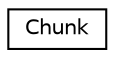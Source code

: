 digraph "Graphical Class Hierarchy"
{
  edge [fontname="Helvetica",fontsize="10",labelfontname="Helvetica",labelfontsize="10"];
  node [fontname="Helvetica",fontsize="10",shape=record];
  rankdir="LR";
  Node1 [label="Chunk",height=0.2,width=0.4,color="black", fillcolor="white", style="filled",URL="$classChunk.html"];
}
